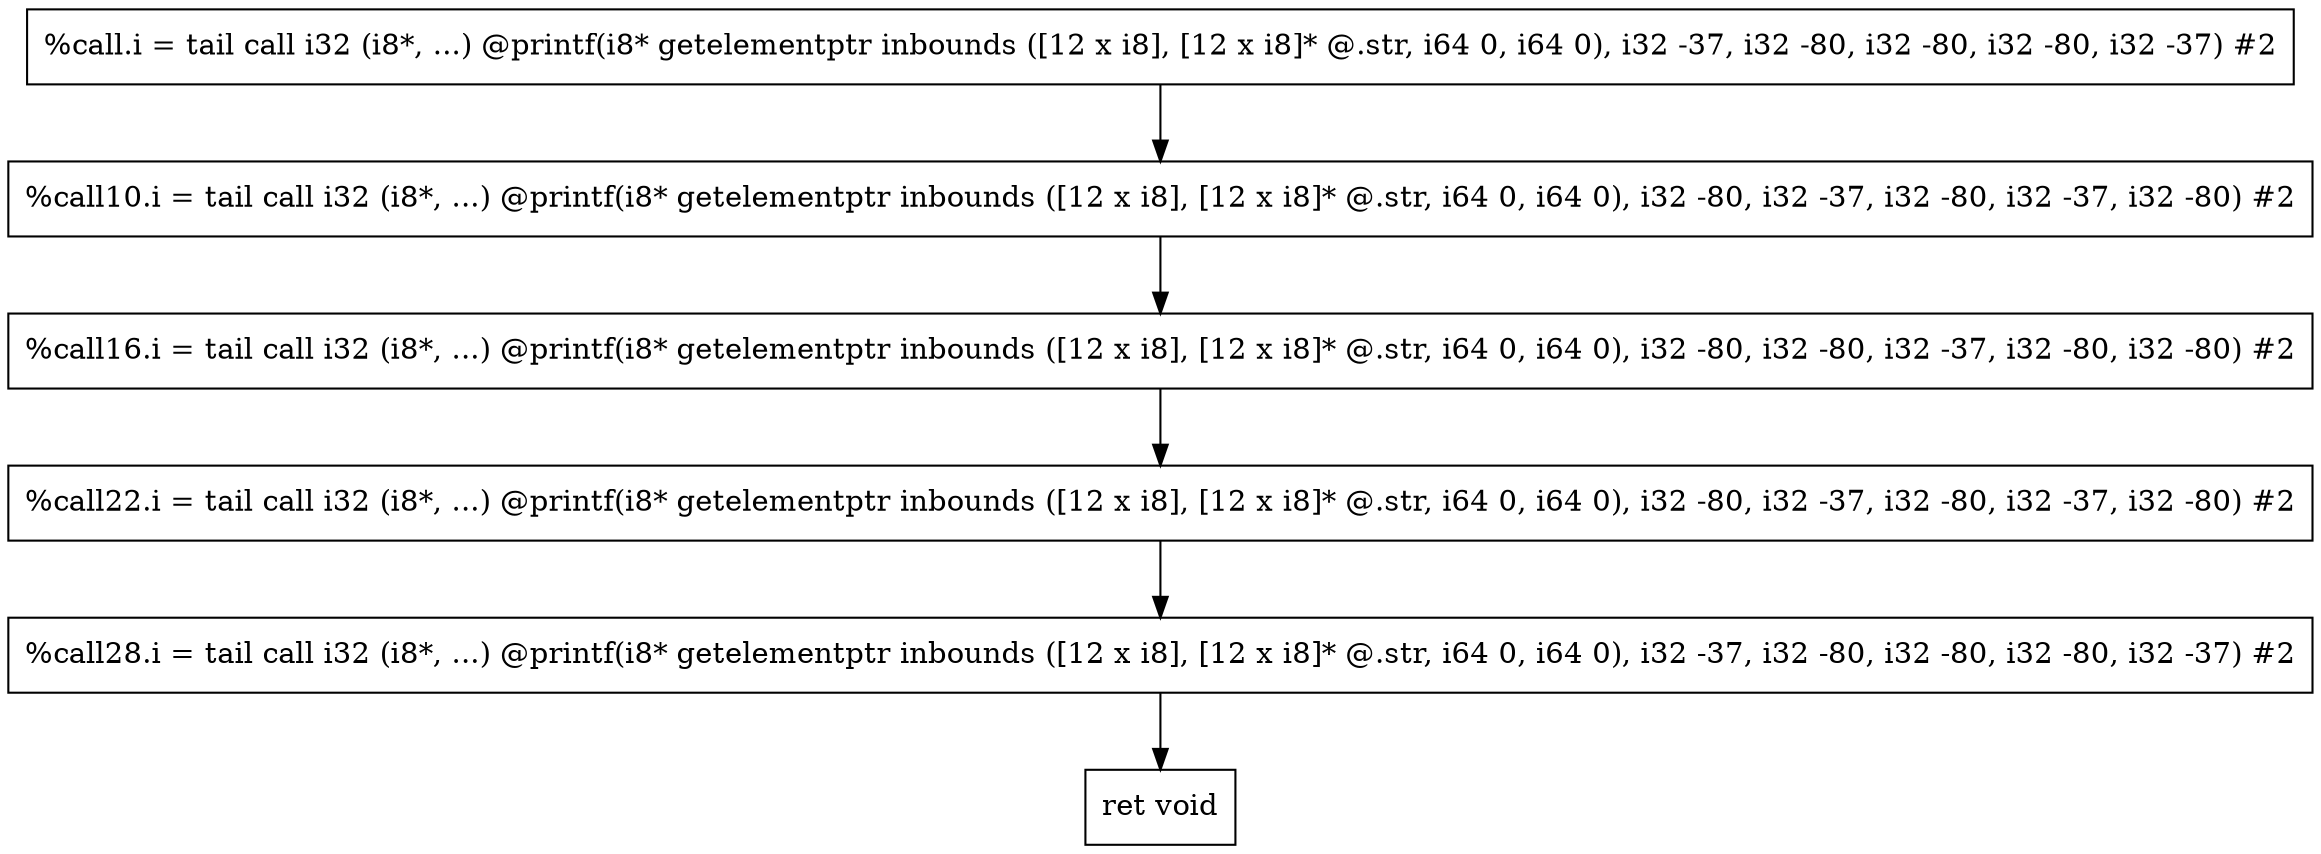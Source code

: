 digraph "CDFG for'main' function" {
	Node0x55770d1a38f8[shape=record, label="  %call.i = tail call i32 (i8*, ...) @printf(i8* getelementptr inbounds ([12 x i8], [12 x i8]* @.str, i64 0, i64 0), i32 -37, i32 -80, i32 -80, i32 -80, i32 -37) #2"]
	Node0x55770d1a3a88[shape=record, label="  %call10.i = tail call i32 (i8*, ...) @printf(i8* getelementptr inbounds ([12 x i8], [12 x i8]* @.str, i64 0, i64 0), i32 -80, i32 -37, i32 -80, i32 -37, i32 -80) #2"]
	Node0x55770d1a3c28[shape=record, label="  %call16.i = tail call i32 (i8*, ...) @printf(i8* getelementptr inbounds ([12 x i8], [12 x i8]* @.str, i64 0, i64 0), i32 -80, i32 -80, i32 -37, i32 -80, i32 -80) #2"]
	Node0x55770d1a3dc8[shape=record, label="  %call22.i = tail call i32 (i8*, ...) @printf(i8* getelementptr inbounds ([12 x i8], [12 x i8]* @.str, i64 0, i64 0), i32 -80, i32 -37, i32 -80, i32 -37, i32 -80) #2"]
	Node0x55770d1a3f68[shape=record, label="  %call28.i = tail call i32 (i8*, ...) @printf(i8* getelementptr inbounds ([12 x i8], [12 x i8]* @.str, i64 0, i64 0), i32 -37, i32 -80, i32 -80, i32 -80, i32 -37) #2"]
	Node0x55770d1a4060[shape=record, label="  ret void"]
	Node0x55770d1a38f8 -> Node0x55770d1a3a88
	Node0x55770d1a3a88 -> Node0x55770d1a3c28
	Node0x55770d1a3c28 -> Node0x55770d1a3dc8
	Node0x55770d1a3dc8 -> Node0x55770d1a3f68
	Node0x55770d1a3f68 -> Node0x55770d1a4060
edge [color=red]
}
